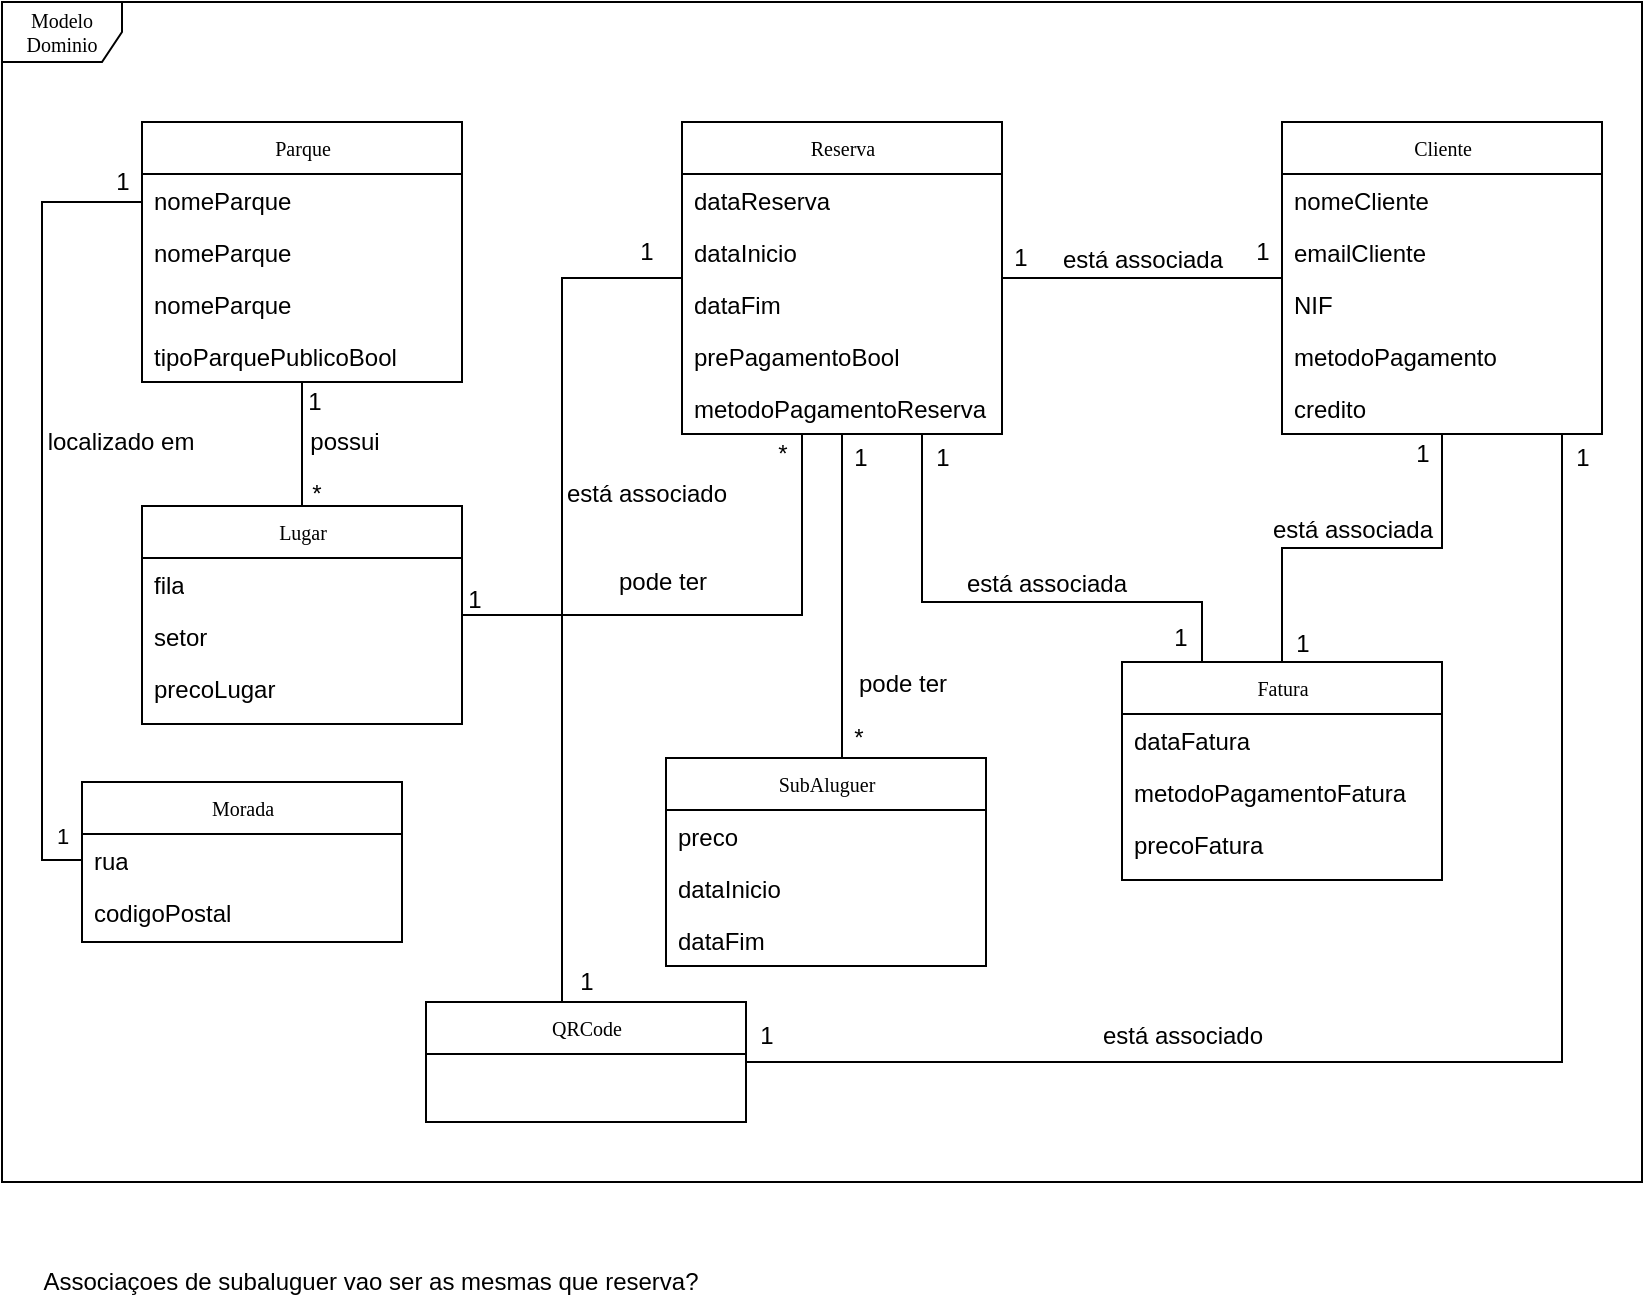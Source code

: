 <mxfile version="13.9.9" type="device"><diagram name="Page-1" id="c4acf3e9-155e-7222-9cf6-157b1a14988f"><mxGraphModel dx="1117" dy="710" grid="1" gridSize="10" guides="1" tooltips="1" connect="1" arrows="1" fold="1" page="1" pageScale="1" pageWidth="850" pageHeight="1100" background="#ffffff" math="0" shadow="0"><root><mxCell id="0"/><mxCell id="1" parent="0"/><mxCell id="17acba5748e5396b-1" value="Modelo Dominio" style="shape=umlFrame;whiteSpace=wrap;html=1;rounded=0;shadow=0;comic=0;labelBackgroundColor=none;strokeWidth=1;fontFamily=Verdana;fontSize=10;align=center;" parent="1" vertex="1"><mxGeometry x="20" y="20" width="820" height="590" as="geometry"/></mxCell><mxCell id="17acba5748e5396b-30" value="Cliente" style="swimlane;html=1;fontStyle=0;childLayout=stackLayout;horizontal=1;startSize=26;fillColor=none;horizontalStack=0;resizeParent=1;resizeLast=0;collapsible=1;marginBottom=0;swimlaneFillColor=#ffffff;rounded=0;shadow=0;comic=0;labelBackgroundColor=none;strokeWidth=1;fontFamily=Verdana;fontSize=10;align=center;" parent="1" vertex="1"><mxGeometry x="660" y="80" width="160" height="156" as="geometry"/></mxCell><mxCell id="17acba5748e5396b-31" value="nomeCliente" style="text;html=1;strokeColor=none;fillColor=none;align=left;verticalAlign=top;spacingLeft=4;spacingRight=4;whiteSpace=wrap;overflow=hidden;rotatable=0;points=[[0,0.5],[1,0.5]];portConstraint=eastwest;" parent="17acba5748e5396b-30" vertex="1"><mxGeometry y="26" width="160" height="26" as="geometry"/></mxCell><mxCell id="17acba5748e5396b-33" value="emailCliente" style="text;html=1;strokeColor=none;fillColor=none;align=left;verticalAlign=top;spacingLeft=4;spacingRight=4;whiteSpace=wrap;overflow=hidden;rotatable=0;points=[[0,0.5],[1,0.5]];portConstraint=eastwest;" parent="17acba5748e5396b-30" vertex="1"><mxGeometry y="52" width="160" height="26" as="geometry"/></mxCell><mxCell id="17acba5748e5396b-32" value="NIF" style="text;html=1;strokeColor=none;fillColor=none;align=left;verticalAlign=top;spacingLeft=4;spacingRight=4;whiteSpace=wrap;overflow=hidden;rotatable=0;points=[[0,0.5],[1,0.5]];portConstraint=eastwest;" parent="17acba5748e5396b-30" vertex="1"><mxGeometry y="78" width="160" height="26" as="geometry"/></mxCell><mxCell id="weCXbY3BfYb8oNCR6S-9-1" value="metodoPagamento" style="text;strokeColor=none;fillColor=none;align=left;verticalAlign=top;spacingLeft=4;spacingRight=4;overflow=hidden;rotatable=0;points=[[0,0.5],[1,0.5]];portConstraint=eastwest;" vertex="1" parent="17acba5748e5396b-30"><mxGeometry y="104" width="160" height="26" as="geometry"/></mxCell><mxCell id="weCXbY3BfYb8oNCR6S-9-2" value="credito" style="text;strokeColor=none;fillColor=none;align=left;verticalAlign=top;spacingLeft=4;spacingRight=4;overflow=hidden;rotatable=0;points=[[0,0.5],[1,0.5]];portConstraint=eastwest;" vertex="1" parent="17acba5748e5396b-30"><mxGeometry y="130" width="160" height="26" as="geometry"/></mxCell><mxCell id="weCXbY3BfYb8oNCR6S-9-74" style="edgeStyle=orthogonalEdgeStyle;rounded=0;orthogonalLoop=1;jettySize=auto;html=1;endArrow=none;endFill=0;" edge="1" parent="1" source="weCXbY3BfYb8oNCR6S-9-3" target="17acba5748e5396b-30"><mxGeometry relative="1" as="geometry"/></mxCell><mxCell id="weCXbY3BfYb8oNCR6S-9-3" value="Reserva" style="swimlane;html=1;fontStyle=0;childLayout=stackLayout;horizontal=1;startSize=26;fillColor=none;horizontalStack=0;resizeParent=1;resizeLast=0;collapsible=1;marginBottom=0;swimlaneFillColor=#ffffff;rounded=0;shadow=0;comic=0;labelBackgroundColor=none;strokeWidth=1;fontFamily=Verdana;fontSize=10;align=center;" vertex="1" parent="1"><mxGeometry x="360" y="80" width="160" height="156" as="geometry"/></mxCell><mxCell id="weCXbY3BfYb8oNCR6S-9-4" value="dataReserva" style="text;html=1;strokeColor=none;fillColor=none;align=left;verticalAlign=top;spacingLeft=4;spacingRight=4;whiteSpace=wrap;overflow=hidden;rotatable=0;points=[[0,0.5],[1,0.5]];portConstraint=eastwest;" vertex="1" parent="weCXbY3BfYb8oNCR6S-9-3"><mxGeometry y="26" width="160" height="26" as="geometry"/></mxCell><mxCell id="weCXbY3BfYb8oNCR6S-9-5" value="dataInicio" style="text;html=1;strokeColor=none;fillColor=none;align=left;verticalAlign=top;spacingLeft=4;spacingRight=4;whiteSpace=wrap;overflow=hidden;rotatable=0;points=[[0,0.5],[1,0.5]];portConstraint=eastwest;" vertex="1" parent="weCXbY3BfYb8oNCR6S-9-3"><mxGeometry y="52" width="160" height="26" as="geometry"/></mxCell><mxCell id="weCXbY3BfYb8oNCR6S-9-6" value="dataFim" style="text;html=1;strokeColor=none;fillColor=none;align=left;verticalAlign=top;spacingLeft=4;spacingRight=4;whiteSpace=wrap;overflow=hidden;rotatable=0;points=[[0,0.5],[1,0.5]];portConstraint=eastwest;" vertex="1" parent="weCXbY3BfYb8oNCR6S-9-3"><mxGeometry y="78" width="160" height="26" as="geometry"/></mxCell><mxCell id="weCXbY3BfYb8oNCR6S-9-7" value="prePagamentoBool" style="text;strokeColor=none;fillColor=none;align=left;verticalAlign=top;spacingLeft=4;spacingRight=4;overflow=hidden;rotatable=0;points=[[0,0.5],[1,0.5]];portConstraint=eastwest;" vertex="1" parent="weCXbY3BfYb8oNCR6S-9-3"><mxGeometry y="104" width="160" height="26" as="geometry"/></mxCell><mxCell id="weCXbY3BfYb8oNCR6S-9-8" value="metodoPagamentoReserva" style="text;strokeColor=none;fillColor=none;align=left;verticalAlign=top;spacingLeft=4;spacingRight=4;overflow=hidden;rotatable=0;points=[[0,0.5],[1,0.5]];portConstraint=eastwest;" vertex="1" parent="weCXbY3BfYb8oNCR6S-9-3"><mxGeometry y="130" width="160" height="26" as="geometry"/></mxCell><mxCell id="weCXbY3BfYb8oNCR6S-9-96" style="edgeStyle=orthogonalEdgeStyle;rounded=0;orthogonalLoop=1;jettySize=auto;html=1;endArrow=none;endFill=0;" edge="1" parent="1" source="weCXbY3BfYb8oNCR6S-9-10" target="weCXbY3BfYb8oNCR6S-9-3"><mxGeometry relative="1" as="geometry"><Array as="points"><mxPoint x="440" y="330"/><mxPoint x="440" y="330"/></Array></mxGeometry></mxCell><mxCell id="weCXbY3BfYb8oNCR6S-9-10" value="SubAluguer" style="swimlane;html=1;fontStyle=0;childLayout=stackLayout;horizontal=1;startSize=26;fillColor=none;horizontalStack=0;resizeParent=1;resizeLast=0;collapsible=1;marginBottom=0;swimlaneFillColor=#ffffff;rounded=0;shadow=0;comic=0;labelBackgroundColor=none;strokeWidth=1;fontFamily=Verdana;fontSize=10;align=center;" vertex="1" parent="1"><mxGeometry x="352" y="398" width="160" height="104" as="geometry"/></mxCell><mxCell id="weCXbY3BfYb8oNCR6S-9-12" value="preco" style="text;html=1;strokeColor=none;fillColor=none;align=left;verticalAlign=top;spacingLeft=4;spacingRight=4;whiteSpace=wrap;overflow=hidden;rotatable=0;points=[[0,0.5],[1,0.5]];portConstraint=eastwest;" vertex="1" parent="weCXbY3BfYb8oNCR6S-9-10"><mxGeometry y="26" width="160" height="26" as="geometry"/></mxCell><mxCell id="weCXbY3BfYb8oNCR6S-9-13" value="dataInicio" style="text;html=1;strokeColor=none;fillColor=none;align=left;verticalAlign=top;spacingLeft=4;spacingRight=4;whiteSpace=wrap;overflow=hidden;rotatable=0;points=[[0,0.5],[1,0.5]];portConstraint=eastwest;" vertex="1" parent="weCXbY3BfYb8oNCR6S-9-10"><mxGeometry y="52" width="160" height="26" as="geometry"/></mxCell><mxCell id="weCXbY3BfYb8oNCR6S-9-14" value="dataFim" style="text;strokeColor=none;fillColor=none;align=left;verticalAlign=top;spacingLeft=4;spacingRight=4;overflow=hidden;rotatable=0;points=[[0,0.5],[1,0.5]];portConstraint=eastwest;" vertex="1" parent="weCXbY3BfYb8oNCR6S-9-10"><mxGeometry y="78" width="160" height="26" as="geometry"/></mxCell><mxCell id="weCXbY3BfYb8oNCR6S-9-62" style="edgeStyle=orthogonalEdgeStyle;rounded=0;orthogonalLoop=1;jettySize=auto;html=1;endArrow=none;endFill=0;" edge="1" parent="1" source="weCXbY3BfYb8oNCR6S-9-17" target="weCXbY3BfYb8oNCR6S-9-3"><mxGeometry relative="1" as="geometry"><Array as="points"><mxPoint x="420" y="327"/></Array></mxGeometry></mxCell><mxCell id="weCXbY3BfYb8oNCR6S-9-17" value="Lugar" style="swimlane;html=1;fontStyle=0;childLayout=stackLayout;horizontal=1;startSize=26;fillColor=none;horizontalStack=0;resizeParent=1;resizeLast=0;collapsible=1;marginBottom=0;swimlaneFillColor=#ffffff;rounded=0;shadow=0;comic=0;labelBackgroundColor=none;strokeWidth=1;fontFamily=Verdana;fontSize=10;align=center;" vertex="1" parent="1"><mxGeometry x="90" y="272" width="160" height="109" as="geometry"/></mxCell><mxCell id="weCXbY3BfYb8oNCR6S-9-18" value="fila" style="text;html=1;strokeColor=none;fillColor=none;align=left;verticalAlign=top;spacingLeft=4;spacingRight=4;whiteSpace=wrap;overflow=hidden;rotatable=0;points=[[0,0.5],[1,0.5]];portConstraint=eastwest;" vertex="1" parent="weCXbY3BfYb8oNCR6S-9-17"><mxGeometry y="26" width="160" height="26" as="geometry"/></mxCell><mxCell id="weCXbY3BfYb8oNCR6S-9-19" value="setor" style="text;html=1;strokeColor=none;fillColor=none;align=left;verticalAlign=top;spacingLeft=4;spacingRight=4;whiteSpace=wrap;overflow=hidden;rotatable=0;points=[[0,0.5],[1,0.5]];portConstraint=eastwest;" vertex="1" parent="weCXbY3BfYb8oNCR6S-9-17"><mxGeometry y="52" width="160" height="26" as="geometry"/></mxCell><mxCell id="weCXbY3BfYb8oNCR6S-9-20" value="precoLugar" style="text;html=1;strokeColor=none;fillColor=none;align=left;verticalAlign=top;spacingLeft=4;spacingRight=4;whiteSpace=wrap;overflow=hidden;rotatable=0;points=[[0,0.5],[1,0.5]];portConstraint=eastwest;" vertex="1" parent="weCXbY3BfYb8oNCR6S-9-17"><mxGeometry y="78" width="160" height="26" as="geometry"/></mxCell><mxCell id="weCXbY3BfYb8oNCR6S-9-50" style="edgeStyle=orthogonalEdgeStyle;rounded=0;orthogonalLoop=1;jettySize=auto;html=1;entryX=0;entryY=0.5;entryDx=0;entryDy=0;endArrow=none;endFill=0;" edge="1" parent="1" source="weCXbY3BfYb8oNCR6S-9-23" target="weCXbY3BfYb8oNCR6S-9-31"><mxGeometry relative="1" as="geometry"><Array as="points"><mxPoint x="40" y="120"/><mxPoint x="40" y="449"/></Array></mxGeometry></mxCell><mxCell id="weCXbY3BfYb8oNCR6S-9-51" value="1" style="edgeLabel;html=1;align=center;verticalAlign=middle;resizable=0;points=[];" vertex="1" connectable="0" parent="weCXbY3BfYb8oNCR6S-9-50"><mxGeometry x="0.627" y="-4" relative="1" as="geometry"><mxPoint x="14" y="42" as="offset"/></mxGeometry></mxCell><mxCell id="weCXbY3BfYb8oNCR6S-9-56" style="edgeStyle=orthogonalEdgeStyle;rounded=0;orthogonalLoop=1;jettySize=auto;html=1;endArrow=none;endFill=0;" edge="1" parent="1" source="weCXbY3BfYb8oNCR6S-9-23" target="weCXbY3BfYb8oNCR6S-9-17"><mxGeometry relative="1" as="geometry"/></mxCell><mxCell id="weCXbY3BfYb8oNCR6S-9-23" value="Parque" style="swimlane;html=1;fontStyle=0;childLayout=stackLayout;horizontal=1;startSize=26;fillColor=none;horizontalStack=0;resizeParent=1;resizeLast=0;collapsible=1;marginBottom=0;swimlaneFillColor=#ffffff;rounded=0;shadow=0;comic=0;labelBackgroundColor=none;strokeWidth=1;fontFamily=Verdana;fontSize=10;align=center;" vertex="1" parent="1"><mxGeometry x="90" y="80" width="160" height="130" as="geometry"/></mxCell><mxCell id="weCXbY3BfYb8oNCR6S-9-54" value="nomeParque" style="text;html=1;strokeColor=none;fillColor=none;align=left;verticalAlign=top;spacingLeft=4;spacingRight=4;whiteSpace=wrap;overflow=hidden;rotatable=0;points=[[0,0.5],[1,0.5]];portConstraint=eastwest;" vertex="1" parent="weCXbY3BfYb8oNCR6S-9-23"><mxGeometry y="26" width="160" height="26" as="geometry"/></mxCell><mxCell id="weCXbY3BfYb8oNCR6S-9-53" value="nomeParque" style="text;html=1;strokeColor=none;fillColor=none;align=left;verticalAlign=top;spacingLeft=4;spacingRight=4;whiteSpace=wrap;overflow=hidden;rotatable=0;points=[[0,0.5],[1,0.5]];portConstraint=eastwest;" vertex="1" parent="weCXbY3BfYb8oNCR6S-9-23"><mxGeometry y="52" width="160" height="26" as="geometry"/></mxCell><mxCell id="weCXbY3BfYb8oNCR6S-9-24" value="nomeParque" style="text;html=1;strokeColor=none;fillColor=none;align=left;verticalAlign=top;spacingLeft=4;spacingRight=4;whiteSpace=wrap;overflow=hidden;rotatable=0;points=[[0,0.5],[1,0.5]];portConstraint=eastwest;" vertex="1" parent="weCXbY3BfYb8oNCR6S-9-23"><mxGeometry y="78" width="160" height="26" as="geometry"/></mxCell><mxCell id="weCXbY3BfYb8oNCR6S-9-25" value="tipoParquePublicoBool" style="text;html=1;strokeColor=none;fillColor=none;align=left;verticalAlign=top;spacingLeft=4;spacingRight=4;whiteSpace=wrap;overflow=hidden;rotatable=0;points=[[0,0.5],[1,0.5]];portConstraint=eastwest;" vertex="1" parent="weCXbY3BfYb8oNCR6S-9-23"><mxGeometry y="104" width="160" height="26" as="geometry"/></mxCell><mxCell id="weCXbY3BfYb8oNCR6S-9-30" value="Morada" style="swimlane;html=1;fontStyle=0;childLayout=stackLayout;horizontal=1;startSize=26;fillColor=none;horizontalStack=0;resizeParent=1;resizeLast=0;collapsible=1;marginBottom=0;swimlaneFillColor=#ffffff;rounded=0;shadow=0;comic=0;labelBackgroundColor=none;strokeWidth=1;fontFamily=Verdana;fontSize=10;align=center;" vertex="1" parent="1"><mxGeometry x="60" y="410" width="160" height="80" as="geometry"/></mxCell><mxCell id="weCXbY3BfYb8oNCR6S-9-31" value="rua" style="text;html=1;strokeColor=none;fillColor=none;align=left;verticalAlign=top;spacingLeft=4;spacingRight=4;whiteSpace=wrap;overflow=hidden;rotatable=0;points=[[0,0.5],[1,0.5]];portConstraint=eastwest;" vertex="1" parent="weCXbY3BfYb8oNCR6S-9-30"><mxGeometry y="26" width="160" height="26" as="geometry"/></mxCell><mxCell id="weCXbY3BfYb8oNCR6S-9-32" value="codigoPostal" style="text;html=1;strokeColor=none;fillColor=none;align=left;verticalAlign=top;spacingLeft=4;spacingRight=4;whiteSpace=wrap;overflow=hidden;rotatable=0;points=[[0,0.5],[1,0.5]];portConstraint=eastwest;" vertex="1" parent="weCXbY3BfYb8oNCR6S-9-30"><mxGeometry y="52" width="160" height="26" as="geometry"/></mxCell><mxCell id="weCXbY3BfYb8oNCR6S-9-87" style="edgeStyle=orthogonalEdgeStyle;rounded=0;orthogonalLoop=1;jettySize=auto;html=1;endArrow=none;endFill=0;" edge="1" parent="1" source="weCXbY3BfYb8oNCR6S-9-36" target="17acba5748e5396b-30"><mxGeometry relative="1" as="geometry"/></mxCell><mxCell id="weCXbY3BfYb8oNCR6S-9-88" style="edgeStyle=orthogonalEdgeStyle;rounded=0;orthogonalLoop=1;jettySize=auto;html=1;endArrow=none;endFill=0;" edge="1" parent="1" source="weCXbY3BfYb8oNCR6S-9-36" target="weCXbY3BfYb8oNCR6S-9-3"><mxGeometry relative="1" as="geometry"><Array as="points"><mxPoint x="620" y="320"/><mxPoint x="480" y="320"/></Array></mxGeometry></mxCell><mxCell id="weCXbY3BfYb8oNCR6S-9-36" value="Fatura" style="swimlane;html=1;fontStyle=0;childLayout=stackLayout;horizontal=1;startSize=26;fillColor=none;horizontalStack=0;resizeParent=1;resizeLast=0;collapsible=1;marginBottom=0;swimlaneFillColor=#ffffff;rounded=0;shadow=0;comic=0;labelBackgroundColor=none;strokeWidth=1;fontFamily=Verdana;fontSize=10;align=center;" vertex="1" parent="1"><mxGeometry x="580" y="350" width="160" height="109" as="geometry"/></mxCell><mxCell id="weCXbY3BfYb8oNCR6S-9-37" value="dataFatura" style="text;html=1;strokeColor=none;fillColor=none;align=left;verticalAlign=top;spacingLeft=4;spacingRight=4;whiteSpace=wrap;overflow=hidden;rotatable=0;points=[[0,0.5],[1,0.5]];portConstraint=eastwest;" vertex="1" parent="weCXbY3BfYb8oNCR6S-9-36"><mxGeometry y="26" width="160" height="26" as="geometry"/></mxCell><mxCell id="weCXbY3BfYb8oNCR6S-9-38" value="metodoPagamentoFatura" style="text;html=1;strokeColor=none;fillColor=none;align=left;verticalAlign=top;spacingLeft=4;spacingRight=4;whiteSpace=wrap;overflow=hidden;rotatable=0;points=[[0,0.5],[1,0.5]];portConstraint=eastwest;" vertex="1" parent="weCXbY3BfYb8oNCR6S-9-36"><mxGeometry y="52" width="160" height="26" as="geometry"/></mxCell><mxCell id="weCXbY3BfYb8oNCR6S-9-39" value="precoFatura" style="text;html=1;strokeColor=none;fillColor=none;align=left;verticalAlign=top;spacingLeft=4;spacingRight=4;whiteSpace=wrap;overflow=hidden;rotatable=0;points=[[0,0.5],[1,0.5]];portConstraint=eastwest;" vertex="1" parent="weCXbY3BfYb8oNCR6S-9-36"><mxGeometry y="78" width="160" height="26" as="geometry"/></mxCell><mxCell id="weCXbY3BfYb8oNCR6S-9-69" style="edgeStyle=orthogonalEdgeStyle;rounded=0;orthogonalLoop=1;jettySize=auto;html=1;endArrow=none;endFill=0;" edge="1" parent="1" source="weCXbY3BfYb8oNCR6S-9-43" target="17acba5748e5396b-30"><mxGeometry relative="1" as="geometry"><Array as="points"><mxPoint x="800" y="550"/></Array></mxGeometry></mxCell><mxCell id="weCXbY3BfYb8oNCR6S-9-70" style="edgeStyle=orthogonalEdgeStyle;rounded=0;orthogonalLoop=1;jettySize=auto;html=1;endArrow=none;endFill=0;" edge="1" parent="1" source="weCXbY3BfYb8oNCR6S-9-43" target="weCXbY3BfYb8oNCR6S-9-3"><mxGeometry relative="1" as="geometry"><Array as="points"><mxPoint x="300" y="158"/></Array></mxGeometry></mxCell><mxCell id="weCXbY3BfYb8oNCR6S-9-43" value="QRCode" style="swimlane;html=1;fontStyle=0;childLayout=stackLayout;horizontal=1;startSize=26;fillColor=none;horizontalStack=0;resizeParent=1;resizeLast=0;collapsible=1;marginBottom=0;swimlaneFillColor=#ffffff;rounded=0;shadow=0;comic=0;labelBackgroundColor=none;strokeWidth=1;fontFamily=Verdana;fontSize=10;align=center;" vertex="1" parent="1"><mxGeometry x="232" y="520" width="160" height="60" as="geometry"/></mxCell><mxCell id="weCXbY3BfYb8oNCR6S-9-55" value="1" style="text;html=1;align=center;verticalAlign=middle;resizable=0;points=[];autosize=1;" vertex="1" parent="1"><mxGeometry x="70" y="100" width="20" height="20" as="geometry"/></mxCell><mxCell id="weCXbY3BfYb8oNCR6S-9-57" value="localizado em" style="text;html=1;align=center;verticalAlign=middle;resizable=0;points=[];autosize=1;" vertex="1" parent="1"><mxGeometry x="34" y="230" width="90" height="20" as="geometry"/></mxCell><mxCell id="weCXbY3BfYb8oNCR6S-9-58" value="*" style="text;html=1;align=center;verticalAlign=middle;resizable=0;points=[];autosize=1;" vertex="1" parent="1"><mxGeometry x="167" y="256" width="20" height="20" as="geometry"/></mxCell><mxCell id="weCXbY3BfYb8oNCR6S-9-59" value="1" style="text;html=1;align=center;verticalAlign=middle;resizable=0;points=[];autosize=1;" vertex="1" parent="1"><mxGeometry x="166" y="210" width="20" height="20" as="geometry"/></mxCell><mxCell id="weCXbY3BfYb8oNCR6S-9-61" value="possui" style="text;html=1;align=center;verticalAlign=middle;resizable=0;points=[];autosize=1;" vertex="1" parent="1"><mxGeometry x="166" y="230" width="50" height="20" as="geometry"/></mxCell><mxCell id="weCXbY3BfYb8oNCR6S-9-63" value="1" style="text;html=1;align=center;verticalAlign=middle;resizable=0;points=[];autosize=1;" vertex="1" parent="1"><mxGeometry x="246" y="309" width="20" height="20" as="geometry"/></mxCell><mxCell id="weCXbY3BfYb8oNCR6S-9-66" value="*" style="text;html=1;align=center;verticalAlign=middle;resizable=0;points=[];autosize=1;" vertex="1" parent="1"><mxGeometry x="400" y="236" width="20" height="20" as="geometry"/></mxCell><mxCell id="weCXbY3BfYb8oNCR6S-9-67" value="pode ter" style="text;html=1;align=center;verticalAlign=middle;resizable=0;points=[];autosize=1;" vertex="1" parent="1"><mxGeometry x="320" y="300" width="60" height="20" as="geometry"/></mxCell><mxCell id="weCXbY3BfYb8oNCR6S-9-71" value="1" style="text;html=1;align=center;verticalAlign=middle;resizable=0;points=[];autosize=1;" vertex="1" parent="1"><mxGeometry x="302" y="500" width="20" height="20" as="geometry"/></mxCell><mxCell id="weCXbY3BfYb8oNCR6S-9-73" value="1" style="text;html=1;align=center;verticalAlign=middle;resizable=0;points=[];autosize=1;" vertex="1" parent="1"><mxGeometry x="519" y="138" width="20" height="20" as="geometry"/></mxCell><mxCell id="weCXbY3BfYb8oNCR6S-9-75" value="está associado" style="text;html=1;align=center;verticalAlign=middle;resizable=0;points=[];autosize=1;" vertex="1" parent="1"><mxGeometry x="292" y="256" width="100" height="20" as="geometry"/></mxCell><mxCell id="weCXbY3BfYb8oNCR6S-9-76" value="1" style="text;html=1;align=center;verticalAlign=middle;resizable=0;points=[];autosize=1;" vertex="1" parent="1"><mxGeometry x="332" y="135" width="20" height="20" as="geometry"/></mxCell><mxCell id="weCXbY3BfYb8oNCR6S-9-77" value="1" style="text;html=1;align=center;verticalAlign=middle;resizable=0;points=[];autosize=1;" vertex="1" parent="1"><mxGeometry x="392" y="527" width="20" height="20" as="geometry"/></mxCell><mxCell id="weCXbY3BfYb8oNCR6S-9-79" value="1" style="text;html=1;align=center;verticalAlign=middle;resizable=0;points=[];autosize=1;" vertex="1" parent="1"><mxGeometry x="800" y="238" width="20" height="20" as="geometry"/></mxCell><mxCell id="weCXbY3BfYb8oNCR6S-9-81" value="está associado" style="text;html=1;align=center;verticalAlign=middle;resizable=0;points=[];autosize=1;" vertex="1" parent="1"><mxGeometry x="560" y="527" width="100" height="20" as="geometry"/></mxCell><mxCell id="weCXbY3BfYb8oNCR6S-9-83" value="1" style="text;html=1;align=center;verticalAlign=middle;resizable=0;points=[];autosize=1;" vertex="1" parent="1"><mxGeometry x="640" y="135" width="20" height="20" as="geometry"/></mxCell><mxCell id="weCXbY3BfYb8oNCR6S-9-85" value="está associada" style="text;html=1;align=center;verticalAlign=middle;resizable=0;points=[];autosize=1;" vertex="1" parent="1"><mxGeometry x="540" y="139" width="100" height="20" as="geometry"/></mxCell><mxCell id="weCXbY3BfYb8oNCR6S-9-89" value="1" style="text;html=1;align=center;verticalAlign=middle;resizable=0;points=[];autosize=1;" vertex="1" parent="1"><mxGeometry x="480" y="238" width="20" height="20" as="geometry"/></mxCell><mxCell id="weCXbY3BfYb8oNCR6S-9-90" value="1" style="text;html=1;align=center;verticalAlign=middle;resizable=0;points=[];autosize=1;" vertex="1" parent="1"><mxGeometry x="599" y="328" width="20" height="20" as="geometry"/></mxCell><mxCell id="weCXbY3BfYb8oNCR6S-9-91" value="1" style="text;html=1;align=center;verticalAlign=middle;resizable=0;points=[];autosize=1;" vertex="1" parent="1"><mxGeometry x="720" y="236" width="20" height="20" as="geometry"/></mxCell><mxCell id="weCXbY3BfYb8oNCR6S-9-92" value="1" style="text;html=1;align=center;verticalAlign=middle;resizable=0;points=[];autosize=1;" vertex="1" parent="1"><mxGeometry x="660" y="331" width="20" height="20" as="geometry"/></mxCell><mxCell id="weCXbY3BfYb8oNCR6S-9-93" value="está associada" style="text;html=1;align=center;verticalAlign=middle;resizable=0;points=[];autosize=1;" vertex="1" parent="1"><mxGeometry x="492" y="301" width="100" height="20" as="geometry"/></mxCell><mxCell id="weCXbY3BfYb8oNCR6S-9-94" value="está associada" style="text;html=1;align=center;verticalAlign=middle;resizable=0;points=[];autosize=1;" vertex="1" parent="1"><mxGeometry x="645" y="274" width="100" height="20" as="geometry"/></mxCell><mxCell id="weCXbY3BfYb8oNCR6S-9-97" value="1" style="text;html=1;align=center;verticalAlign=middle;resizable=0;points=[];autosize=1;" vertex="1" parent="1"><mxGeometry x="439" y="238" width="20" height="20" as="geometry"/></mxCell><mxCell id="weCXbY3BfYb8oNCR6S-9-99" value="*" style="text;html=1;align=center;verticalAlign=middle;resizable=0;points=[];autosize=1;" vertex="1" parent="1"><mxGeometry x="438" y="378" width="20" height="20" as="geometry"/></mxCell><mxCell id="weCXbY3BfYb8oNCR6S-9-100" value="pode ter" style="text;html=1;align=center;verticalAlign=middle;resizable=0;points=[];autosize=1;" vertex="1" parent="1"><mxGeometry x="440" y="351" width="60" height="20" as="geometry"/></mxCell><mxCell id="weCXbY3BfYb8oNCR6S-9-101" value="Associaçoes de subaluguer vao ser as mesmas que reserva?" style="text;html=1;align=center;verticalAlign=middle;resizable=0;points=[];autosize=1;" vertex="1" parent="1"><mxGeometry x="34" y="650" width="340" height="20" as="geometry"/></mxCell></root></mxGraphModel></diagram></mxfile>